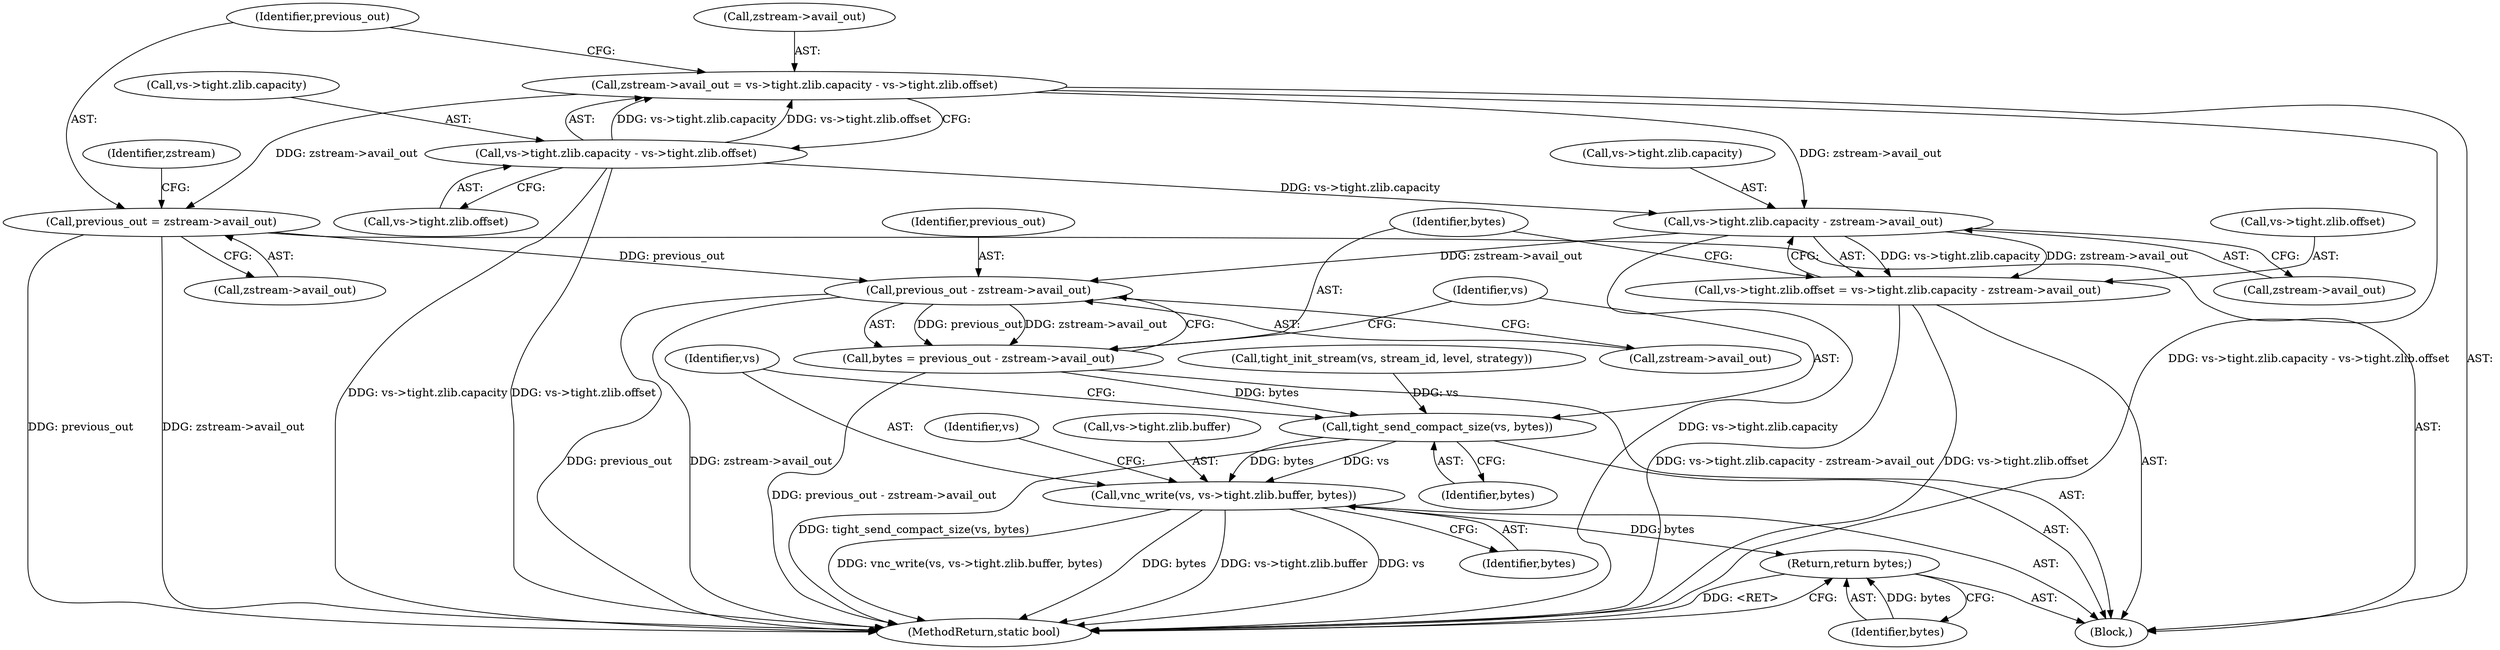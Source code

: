 digraph "0_qemu_9f64916da20eea67121d544698676295bbb105a7_0@integer" {
"1000750" [label="(Call,zstream->avail_out = vs->tight.zlib.capacity - vs->tight.zlib.offset)"];
"1000754" [label="(Call,vs->tight.zlib.capacity - vs->tight.zlib.offset)"];
"1000769" [label="(Call,previous_out = zstream->avail_out)"];
"1000813" [label="(Call,previous_out - zstream->avail_out)"];
"1000811" [label="(Call,bytes = previous_out - zstream->avail_out)"];
"1000818" [label="(Call,tight_send_compact_size(vs, bytes))"];
"1000821" [label="(Call,vnc_write(vs, vs->tight.zlib.buffer, bytes))"];
"1000838" [label="(Return,return bytes;)"];
"1000800" [label="(Call,vs->tight.zlib.capacity - zstream->avail_out)"];
"1000792" [label="(Call,vs->tight.zlib.offset = vs->tight.zlib.capacity - zstream->avail_out)"];
"1000821" [label="(Call,vnc_write(vs, vs->tight.zlib.buffer, bytes))"];
"1000830" [label="(Identifier,bytes)"];
"1000690" [label="(Call,tight_init_stream(vs, stream_id, level, strategy))"];
"1000793" [label="(Call,vs->tight.zlib.offset)"];
"1000801" [label="(Call,vs->tight.zlib.capacity)"];
"1000985" [label="(MethodReturn,static bool)"];
"1000835" [label="(Identifier,vs)"];
"1000813" [label="(Call,previous_out - zstream->avail_out)"];
"1000815" [label="(Call,zstream->avail_out)"];
"1000751" [label="(Call,zstream->avail_out)"];
"1000811" [label="(Call,bytes = previous_out - zstream->avail_out)"];
"1000800" [label="(Call,vs->tight.zlib.capacity - zstream->avail_out)"];
"1000838" [label="(Return,return bytes;)"];
"1000769" [label="(Call,previous_out = zstream->avail_out)"];
"1000653" [label="(Block,)"];
"1000814" [label="(Identifier,previous_out)"];
"1000818" [label="(Call,tight_send_compact_size(vs, bytes))"];
"1000819" [label="(Identifier,vs)"];
"1000771" [label="(Call,zstream->avail_out)"];
"1000754" [label="(Call,vs->tight.zlib.capacity - vs->tight.zlib.offset)"];
"1000808" [label="(Call,zstream->avail_out)"];
"1000755" [label="(Call,vs->tight.zlib.capacity)"];
"1000776" [label="(Identifier,zstream)"];
"1000839" [label="(Identifier,bytes)"];
"1000750" [label="(Call,zstream->avail_out = vs->tight.zlib.capacity - vs->tight.zlib.offset)"];
"1000823" [label="(Call,vs->tight.zlib.buffer)"];
"1000820" [label="(Identifier,bytes)"];
"1000822" [label="(Identifier,vs)"];
"1000812" [label="(Identifier,bytes)"];
"1000792" [label="(Call,vs->tight.zlib.offset = vs->tight.zlib.capacity - zstream->avail_out)"];
"1000770" [label="(Identifier,previous_out)"];
"1000762" [label="(Call,vs->tight.zlib.offset)"];
"1000750" -> "1000653"  [label="AST: "];
"1000750" -> "1000754"  [label="CFG: "];
"1000751" -> "1000750"  [label="AST: "];
"1000754" -> "1000750"  [label="AST: "];
"1000770" -> "1000750"  [label="CFG: "];
"1000750" -> "1000985"  [label="DDG: vs->tight.zlib.capacity - vs->tight.zlib.offset"];
"1000754" -> "1000750"  [label="DDG: vs->tight.zlib.capacity"];
"1000754" -> "1000750"  [label="DDG: vs->tight.zlib.offset"];
"1000750" -> "1000769"  [label="DDG: zstream->avail_out"];
"1000750" -> "1000800"  [label="DDG: zstream->avail_out"];
"1000754" -> "1000762"  [label="CFG: "];
"1000755" -> "1000754"  [label="AST: "];
"1000762" -> "1000754"  [label="AST: "];
"1000754" -> "1000985"  [label="DDG: vs->tight.zlib.offset"];
"1000754" -> "1000985"  [label="DDG: vs->tight.zlib.capacity"];
"1000754" -> "1000800"  [label="DDG: vs->tight.zlib.capacity"];
"1000769" -> "1000653"  [label="AST: "];
"1000769" -> "1000771"  [label="CFG: "];
"1000770" -> "1000769"  [label="AST: "];
"1000771" -> "1000769"  [label="AST: "];
"1000776" -> "1000769"  [label="CFG: "];
"1000769" -> "1000985"  [label="DDG: previous_out"];
"1000769" -> "1000985"  [label="DDG: zstream->avail_out"];
"1000769" -> "1000813"  [label="DDG: previous_out"];
"1000813" -> "1000811"  [label="AST: "];
"1000813" -> "1000815"  [label="CFG: "];
"1000814" -> "1000813"  [label="AST: "];
"1000815" -> "1000813"  [label="AST: "];
"1000811" -> "1000813"  [label="CFG: "];
"1000813" -> "1000985"  [label="DDG: previous_out"];
"1000813" -> "1000985"  [label="DDG: zstream->avail_out"];
"1000813" -> "1000811"  [label="DDG: previous_out"];
"1000813" -> "1000811"  [label="DDG: zstream->avail_out"];
"1000800" -> "1000813"  [label="DDG: zstream->avail_out"];
"1000811" -> "1000653"  [label="AST: "];
"1000812" -> "1000811"  [label="AST: "];
"1000819" -> "1000811"  [label="CFG: "];
"1000811" -> "1000985"  [label="DDG: previous_out - zstream->avail_out"];
"1000811" -> "1000818"  [label="DDG: bytes"];
"1000818" -> "1000653"  [label="AST: "];
"1000818" -> "1000820"  [label="CFG: "];
"1000819" -> "1000818"  [label="AST: "];
"1000820" -> "1000818"  [label="AST: "];
"1000822" -> "1000818"  [label="CFG: "];
"1000818" -> "1000985"  [label="DDG: tight_send_compact_size(vs, bytes)"];
"1000690" -> "1000818"  [label="DDG: vs"];
"1000818" -> "1000821"  [label="DDG: vs"];
"1000818" -> "1000821"  [label="DDG: bytes"];
"1000821" -> "1000653"  [label="AST: "];
"1000821" -> "1000830"  [label="CFG: "];
"1000822" -> "1000821"  [label="AST: "];
"1000823" -> "1000821"  [label="AST: "];
"1000830" -> "1000821"  [label="AST: "];
"1000835" -> "1000821"  [label="CFG: "];
"1000821" -> "1000985"  [label="DDG: bytes"];
"1000821" -> "1000985"  [label="DDG: vs->tight.zlib.buffer"];
"1000821" -> "1000985"  [label="DDG: vs"];
"1000821" -> "1000985"  [label="DDG: vnc_write(vs, vs->tight.zlib.buffer, bytes)"];
"1000821" -> "1000838"  [label="DDG: bytes"];
"1000838" -> "1000653"  [label="AST: "];
"1000838" -> "1000839"  [label="CFG: "];
"1000839" -> "1000838"  [label="AST: "];
"1000985" -> "1000838"  [label="CFG: "];
"1000838" -> "1000985"  [label="DDG: <RET>"];
"1000839" -> "1000838"  [label="DDG: bytes"];
"1000800" -> "1000792"  [label="AST: "];
"1000800" -> "1000808"  [label="CFG: "];
"1000801" -> "1000800"  [label="AST: "];
"1000808" -> "1000800"  [label="AST: "];
"1000792" -> "1000800"  [label="CFG: "];
"1000800" -> "1000985"  [label="DDG: vs->tight.zlib.capacity"];
"1000800" -> "1000792"  [label="DDG: vs->tight.zlib.capacity"];
"1000800" -> "1000792"  [label="DDG: zstream->avail_out"];
"1000792" -> "1000653"  [label="AST: "];
"1000793" -> "1000792"  [label="AST: "];
"1000812" -> "1000792"  [label="CFG: "];
"1000792" -> "1000985"  [label="DDG: vs->tight.zlib.offset"];
"1000792" -> "1000985"  [label="DDG: vs->tight.zlib.capacity - zstream->avail_out"];
}
